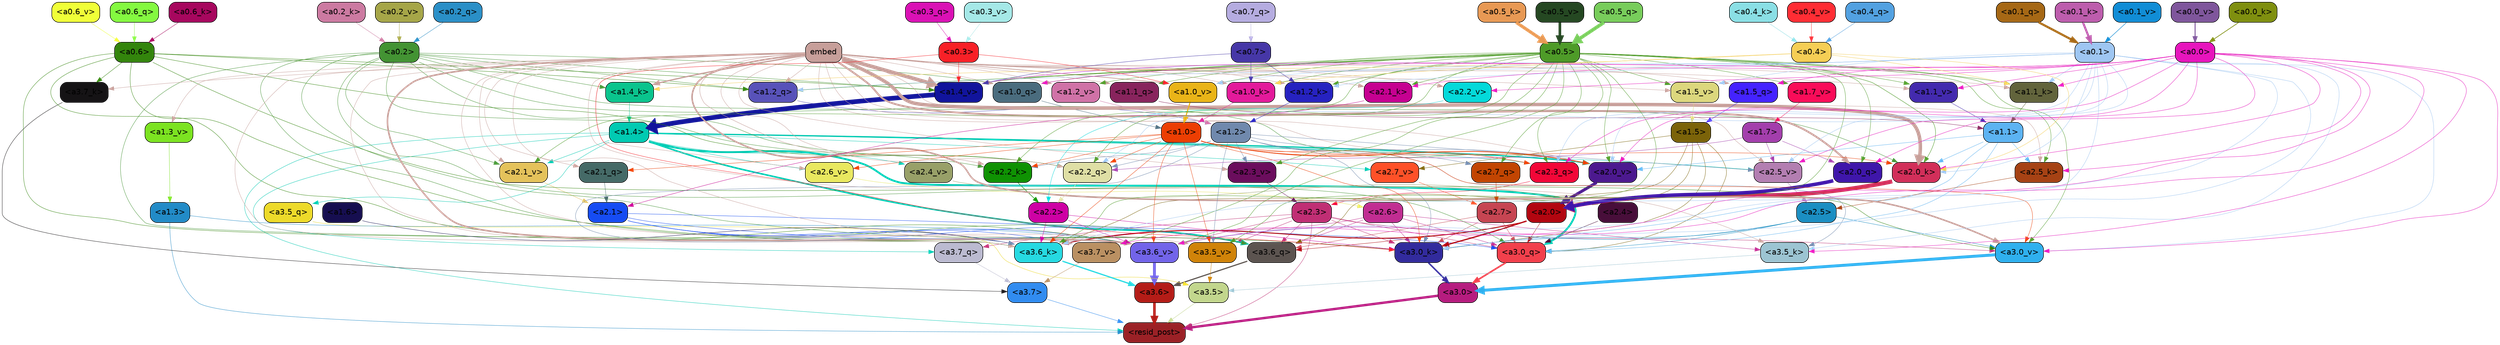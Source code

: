 strict digraph "" {
	graph [bgcolor=transparent,
		layout=dot,
		overlap=false,
		splines=true
	];
	"<a3.7>"	[color=black,
		fillcolor="#318cf0",
		fontname=Helvetica,
		shape=box,
		style="filled, rounded"];
	"<resid_post>"	[color=black,
		fillcolor="#9b2126",
		fontname=Helvetica,
		shape=box,
		style="filled, rounded"];
	"<a3.7>" -> "<resid_post>"	[color="#318cf0",
		penwidth=0.6239100098609924];
	"<a3.6>"	[color=black,
		fillcolor="#b41c17",
		fontname=Helvetica,
		shape=box,
		style="filled, rounded"];
	"<a3.6>" -> "<resid_post>"	[color="#b41c17",
		penwidth=4.569062113761902];
	"<a3.5>"	[color=black,
		fillcolor="#c2d68d",
		fontname=Helvetica,
		shape=box,
		style="filled, rounded"];
	"<a3.5>" -> "<resid_post>"	[color="#c2d68d",
		penwidth=0.6];
	"<a3.0>"	[color=black,
		fillcolor="#b61c7f",
		fontname=Helvetica,
		shape=box,
		style="filled, rounded"];
	"<a3.0>" -> "<resid_post>"	[color="#b61c7f",
		penwidth=4.283544182777405];
	"<a2.3>"	[color=black,
		fillcolor="#c02e74",
		fontname=Helvetica,
		shape=box,
		style="filled, rounded"];
	"<a2.3>" -> "<resid_post>"	[color="#c02e74",
		penwidth=0.6];
	"<a3.7_q>"	[color=black,
		fillcolor="#bbbad0",
		fontname=Helvetica,
		shape=box,
		style="filled, rounded"];
	"<a2.3>" -> "<a3.7_q>"	[color="#c02e74",
		penwidth=0.6];
	"<a3.6_q>"	[color=black,
		fillcolor="#5c5450",
		fontname=Helvetica,
		shape=box,
		style="filled, rounded"];
	"<a2.3>" -> "<a3.6_q>"	[color="#c02e74",
		penwidth=0.6];
	"<a3.0_q>"	[color=black,
		fillcolor="#f2404c",
		fontname=Helvetica,
		shape=box,
		style="filled, rounded"];
	"<a2.3>" -> "<a3.0_q>"	[color="#c02e74",
		penwidth=0.6];
	"<a3.0_k>"	[color=black,
		fillcolor="#322b9d",
		fontname=Helvetica,
		shape=box,
		style="filled, rounded"];
	"<a2.3>" -> "<a3.0_k>"	[color="#c02e74",
		penwidth=0.6];
	"<a3.6_v>"	[color=black,
		fillcolor="#7264e9",
		fontname=Helvetica,
		shape=box,
		style="filled, rounded"];
	"<a2.3>" -> "<a3.6_v>"	[color="#c02e74",
		penwidth=0.6];
	"<a3.5_v>"	[color=black,
		fillcolor="#d08309",
		fontname=Helvetica,
		shape=box,
		style="filled, rounded"];
	"<a2.3>" -> "<a3.5_v>"	[color="#c02e74",
		penwidth=0.6];
	"<a3.0_v>"	[color=black,
		fillcolor="#2fb0ee",
		fontname=Helvetica,
		shape=box,
		style="filled, rounded"];
	"<a2.3>" -> "<a3.0_v>"	[color="#c02e74",
		penwidth=0.6];
	"<a1.4>"	[color=black,
		fillcolor="#01cab2",
		fontname=Helvetica,
		shape=box,
		style="filled, rounded"];
	"<a1.4>" -> "<resid_post>"	[color="#01cab2",
		penwidth=0.6];
	"<a1.4>" -> "<a3.7_q>"	[color="#01cab2",
		penwidth=0.6];
	"<a1.4>" -> "<a3.6_q>"	[color="#01cab2",
		penwidth=2.7934007048606873];
	"<a3.5_q>"	[color=black,
		fillcolor="#edda2a",
		fontname=Helvetica,
		shape=box,
		style="filled, rounded"];
	"<a1.4>" -> "<a3.5_q>"	[color="#01cab2",
		penwidth=0.6];
	"<a1.4>" -> "<a3.0_q>"	[color="#01cab2",
		penwidth=3.340754985809326];
	"<a2.3_q>"	[color=black,
		fillcolor="#f20738",
		fontname=Helvetica,
		shape=box,
		style="filled, rounded"];
	"<a1.4>" -> "<a2.3_q>"	[color="#01cab2",
		penwidth=0.6];
	"<a2.7_v>"	[color=black,
		fillcolor="#fe5128",
		fontname=Helvetica,
		shape=box,
		style="filled, rounded"];
	"<a1.4>" -> "<a2.7_v>"	[color="#01cab2",
		penwidth=0.6];
	"<a2.6_v>"	[color=black,
		fillcolor="#e9e85f",
		fontname=Helvetica,
		shape=box,
		style="filled, rounded"];
	"<a1.4>" -> "<a2.6_v>"	[color="#01cab2",
		penwidth=0.6];
	"<a2.5_v>"	[color=black,
		fillcolor="#b37eb1",
		fontname=Helvetica,
		shape=box,
		style="filled, rounded"];
	"<a1.4>" -> "<a2.5_v>"	[color="#01cab2",
		penwidth=0.6];
	"<a2.4_v>"	[color=black,
		fillcolor="#98a068",
		fontname=Helvetica,
		shape=box,
		style="filled, rounded"];
	"<a1.4>" -> "<a2.4_v>"	[color="#01cab2",
		penwidth=0.6];
	"<a2.1_v>"	[color=black,
		fillcolor="#e4c25b",
		fontname=Helvetica,
		shape=box,
		style="filled, rounded"];
	"<a1.4>" -> "<a2.1_v>"	[color="#01cab2",
		penwidth=0.6];
	"<a2.0_v>"	[color=black,
		fillcolor="#4c198f",
		fontname=Helvetica,
		shape=box,
		style="filled, rounded"];
	"<a1.4>" -> "<a2.0_v>"	[color="#01cab2",
		penwidth=2.268759250640869];
	"<a1.3>"	[color=black,
		fillcolor="#228bc7",
		fontname=Helvetica,
		shape=box,
		style="filled, rounded"];
	"<a1.3>" -> "<resid_post>"	[color="#228bc7",
		penwidth=0.6];
	"<a1.3>" -> "<a3.6_v>"	[color="#228bc7",
		penwidth=0.6];
	"<a3.7_q>" -> "<a3.7>"	[color="#bbbad0",
		penwidth=0.6];
	"<a3.6_q>" -> "<a3.6>"	[color="#5c5450",
		penwidth=2.0347584784030914];
	"<a3.5_q>" -> "<a3.5>"	[color="#edda2a",
		penwidth=0.6];
	"<a3.0_q>" -> "<a3.0>"	[color="#f2404c",
		penwidth=2.8635367155075073];
	"<a3.7_k>"	[color=black,
		fillcolor="#151315",
		fontname=Helvetica,
		shape=box,
		style="filled, rounded"];
	"<a3.7_k>" -> "<a3.7>"	[color="#151315",
		penwidth=0.6];
	"<a3.6_k>"	[color=black,
		fillcolor="#26d9e1",
		fontname=Helvetica,
		shape=box,
		style="filled, rounded"];
	"<a3.6_k>" -> "<a3.6>"	[color="#26d9e1",
		penwidth=2.1760786175727844];
	"<a3.5_k>"	[color=black,
		fillcolor="#9cc4d2",
		fontname=Helvetica,
		shape=box,
		style="filled, rounded"];
	"<a3.5_k>" -> "<a3.5>"	[color="#9cc4d2",
		penwidth=0.6];
	"<a3.0_k>" -> "<a3.0>"	[color="#322b9d",
		penwidth=2.632905662059784];
	"<a3.7_v>"	[color=black,
		fillcolor="#ba9062",
		fontname=Helvetica,
		shape=box,
		style="filled, rounded"];
	"<a3.7_v>" -> "<a3.7>"	[color="#ba9062",
		penwidth=0.6];
	"<a3.6_v>" -> "<a3.6>"	[color="#7264e9",
		penwidth=4.981305837631226];
	"<a3.5_v>" -> "<a3.5>"	[color="#d08309",
		penwidth=0.6];
	"<a3.0_v>" -> "<a3.0>"	[color="#2fb0ee",
		penwidth=5.168330669403076];
	"<a2.7>"	[color=black,
		fillcolor="#c64552",
		fontname=Helvetica,
		shape=box,
		style="filled, rounded"];
	"<a2.7>" -> "<a3.6_q>"	[color="#c64552",
		penwidth=0.6];
	"<a2.7>" -> "<a3.0_q>"	[color="#c64552",
		penwidth=0.6];
	"<a2.7>" -> "<a3.0_k>"	[color="#c64552",
		penwidth=0.6];
	"<a2.6>"	[color=black,
		fillcolor="#c12d92",
		fontname=Helvetica,
		shape=box,
		style="filled, rounded"];
	"<a2.6>" -> "<a3.6_q>"	[color="#c12d92",
		penwidth=0.6];
	"<a2.6>" -> "<a3.0_q>"	[color="#c12d92",
		penwidth=0.6];
	"<a2.6>" -> "<a3.6_k>"	[color="#c12d92",
		penwidth=0.6];
	"<a2.6>" -> "<a3.5_k>"	[color="#c12d92",
		penwidth=0.6];
	"<a2.6>" -> "<a3.0_k>"	[color="#c12d92",
		penwidth=0.6];
	"<a2.1>"	[color=black,
		fillcolor="#164cf3",
		fontname=Helvetica,
		shape=box,
		style="filled, rounded"];
	"<a2.1>" -> "<a3.6_q>"	[color="#164cf3",
		penwidth=0.6];
	"<a2.1>" -> "<a3.0_q>"	[color="#164cf3",
		penwidth=0.6];
	"<a2.1>" -> "<a3.6_k>"	[color="#164cf3",
		penwidth=0.6];
	"<a2.1>" -> "<a3.0_k>"	[color="#164cf3",
		penwidth=0.6];
	"<a2.1>" -> "<a3.7_v>"	[color="#164cf3",
		penwidth=0.6];
	"<a2.1>" -> "<a3.6_v>"	[color="#164cf3",
		penwidth=0.6];
	"<a2.0>"	[color=black,
		fillcolor="#b20610",
		fontname=Helvetica,
		shape=box,
		style="filled, rounded"];
	"<a2.0>" -> "<a3.6_q>"	[color="#b20610",
		penwidth=0.6];
	"<a2.0>" -> "<a3.0_q>"	[color="#b20610",
		penwidth=0.6];
	"<a2.0>" -> "<a3.6_k>"	[color="#b20610",
		penwidth=1.6382827460765839];
	"<a2.0>" -> "<a3.0_k>"	[color="#b20610",
		penwidth=2.161143198609352];
	"<a1.5>"	[color=black,
		fillcolor="#7b6309",
		fontname=Helvetica,
		shape=box,
		style="filled, rounded"];
	"<a1.5>" -> "<a3.6_q>"	[color="#7b6309",
		penwidth=0.6];
	"<a1.5>" -> "<a3.0_q>"	[color="#7b6309",
		penwidth=0.6];
	"<a1.5>" -> "<a3.6_k>"	[color="#7b6309",
		penwidth=0.6];
	"<a1.5>" -> "<a3.0_k>"	[color="#7b6309",
		penwidth=0.6];
	"<a1.5>" -> "<a2.7_v>"	[color="#7b6309",
		penwidth=0.6];
	"<a0.2>"	[color=black,
		fillcolor="#439333",
		fontname=Helvetica,
		shape=box,
		style="filled, rounded"];
	"<a0.2>" -> "<a3.6_q>"	[color="#439333",
		penwidth=0.6];
	"<a0.2>" -> "<a3.0_q>"	[color="#439333",
		penwidth=0.6];
	"<a0.2>" -> "<a3.6_k>"	[color="#439333",
		penwidth=0.6];
	"<a0.2>" -> "<a3.0_k>"	[color="#439333",
		penwidth=0.6];
	"<a2.2_q>"	[color=black,
		fillcolor="#dfdfa5",
		fontname=Helvetica,
		shape=box,
		style="filled, rounded"];
	"<a0.2>" -> "<a2.2_q>"	[color="#439333",
		penwidth=0.6];
	"<a2.2_k>"	[color=black,
		fillcolor="#0f9203",
		fontname=Helvetica,
		shape=box,
		style="filled, rounded"];
	"<a0.2>" -> "<a2.2_k>"	[color="#439333",
		penwidth=0.6];
	"<a2.0_k>"	[color=black,
		fillcolor="#d22f5a",
		fontname=Helvetica,
		shape=box,
		style="filled, rounded"];
	"<a0.2>" -> "<a2.0_k>"	[color="#439333",
		penwidth=0.6];
	"<a0.2>" -> "<a2.1_v>"	[color="#439333",
		penwidth=0.6];
	"<a0.2>" -> "<a2.0_v>"	[color="#439333",
		penwidth=0.6];
	"<a1.2_q>"	[color=black,
		fillcolor="#5852b9",
		fontname=Helvetica,
		shape=box,
		style="filled, rounded"];
	"<a0.2>" -> "<a1.2_q>"	[color="#439333",
		penwidth=0.6];
	"<a1.0_q>"	[color=black,
		fillcolor="#4a6c7e",
		fontname=Helvetica,
		shape=box,
		style="filled, rounded"];
	"<a0.2>" -> "<a1.0_q>"	[color="#439333",
		penwidth=0.6];
	"<a1.4_k>"	[color=black,
		fillcolor="#0ac48d",
		fontname=Helvetica,
		shape=box,
		style="filled, rounded"];
	"<a0.2>" -> "<a1.4_k>"	[color="#439333",
		penwidth=0.6];
	"<a1.4_v>"	[color=black,
		fillcolor="#11149c",
		fontname=Helvetica,
		shape=box,
		style="filled, rounded"];
	"<a0.2>" -> "<a1.4_v>"	[color="#439333",
		penwidth=0.6];
	"<a2.5>"	[color=black,
		fillcolor="#1b8ec2",
		fontname=Helvetica,
		shape=box,
		style="filled, rounded"];
	"<a2.5>" -> "<a3.0_q>"	[color="#1b8ec2",
		penwidth=0.6];
	"<a2.5>" -> "<a3.0_k>"	[color="#1b8ec2",
		penwidth=0.6];
	"<a2.5>" -> "<a3.6_v>"	[color="#1b8ec2",
		penwidth=0.6];
	"<a2.5>" -> "<a3.0_v>"	[color="#1b8ec2",
		penwidth=0.6];
	"<a2.4>"	[color=black,
		fillcolor="#480e3a",
		fontname=Helvetica,
		shape=box,
		style="filled, rounded"];
	"<a2.4>" -> "<a3.0_q>"	[color="#480e3a",
		penwidth=0.6];
	"<a1.1>"	[color=black,
		fillcolor="#5cb3f2",
		fontname=Helvetica,
		shape=box,
		style="filled, rounded"];
	"<a1.1>" -> "<a3.0_q>"	[color="#5cb3f2",
		penwidth=0.6];
	"<a1.1>" -> "<a3.0_k>"	[color="#5cb3f2",
		penwidth=0.6];
	"<a2.5_k>"	[color=black,
		fillcolor="#a64214",
		fontname=Helvetica,
		shape=box,
		style="filled, rounded"];
	"<a1.1>" -> "<a2.5_k>"	[color="#5cb3f2",
		penwidth=0.6];
	"<a1.1>" -> "<a2.0_k>"	[color="#5cb3f2",
		penwidth=0.6];
	"<a1.1>" -> "<a2.0_v>"	[color="#5cb3f2",
		penwidth=0.6];
	"<a0.6>"	[color=black,
		fillcolor="#33850c",
		fontname=Helvetica,
		shape=box,
		style="filled, rounded"];
	"<a0.6>" -> "<a3.7_k>"	[color="#33850c",
		penwidth=0.6];
	"<a0.6>" -> "<a3.6_k>"	[color="#33850c",
		penwidth=0.6];
	"<a0.6>" -> "<a3.0_k>"	[color="#33850c",
		penwidth=0.6];
	"<a0.6>" -> "<a3.6_v>"	[color="#33850c",
		penwidth=0.6];
	"<a0.6>" -> "<a3.0_v>"	[color="#33850c",
		penwidth=0.6];
	"<a0.6>" -> "<a2.2_q>"	[color="#33850c",
		penwidth=0.6];
	"<a0.6>" -> "<a1.2_q>"	[color="#33850c",
		penwidth=0.6];
	"<a0.6>" -> "<a1.4_v>"	[color="#33850c",
		penwidth=0.6];
	embed	[color=black,
		fillcolor="#c79f9a",
		fontname=Helvetica,
		shape=box,
		style="filled, rounded"];
	embed -> "<a3.7_k>"	[color="#c79f9a",
		penwidth=0.6];
	embed -> "<a3.6_k>"	[color="#c79f9a",
		penwidth=0.6];
	embed -> "<a3.5_k>"	[color="#c79f9a",
		penwidth=0.6];
	embed -> "<a3.0_k>"	[color="#c79f9a",
		penwidth=0.6];
	embed -> "<a3.7_v>"	[color="#c79f9a",
		penwidth=0.6];
	embed -> "<a3.6_v>"	[color="#c79f9a",
		penwidth=2.7825746536254883];
	embed -> "<a3.5_v>"	[color="#c79f9a",
		penwidth=0.6];
	embed -> "<a3.0_v>"	[color="#c79f9a",
		penwidth=2.6950180530548096];
	embed -> "<a2.3_q>"	[color="#c79f9a",
		penwidth=0.6];
	embed -> "<a2.2_q>"	[color="#c79f9a",
		penwidth=0.6];
	"<a2.1_q>"	[color=black,
		fillcolor="#456a67",
		fontname=Helvetica,
		shape=box,
		style="filled, rounded"];
	embed -> "<a2.1_q>"	[color="#c79f9a",
		penwidth=0.6];
	"<a2.0_q>"	[color=black,
		fillcolor="#3f16aa",
		fontname=Helvetica,
		shape=box,
		style="filled, rounded"];
	embed -> "<a2.0_q>"	[color="#c79f9a",
		penwidth=3.305941343307495];
	embed -> "<a2.5_k>"	[color="#c79f9a",
		penwidth=0.6];
	embed -> "<a2.2_k>"	[color="#c79f9a",
		penwidth=0.6698317527770996];
	"<a2.1_k>"	[color=black,
		fillcolor="#c60191",
		fontname=Helvetica,
		shape=box,
		style="filled, rounded"];
	embed -> "<a2.1_k>"	[color="#c79f9a",
		penwidth=0.6];
	embed -> "<a2.0_k>"	[color="#c79f9a",
		penwidth=6.12570995092392];
	embed -> "<a2.6_v>"	[color="#c79f9a",
		penwidth=0.6];
	embed -> "<a2.5_v>"	[color="#c79f9a",
		penwidth=0.6];
	"<a2.3_v>"	[color=black,
		fillcolor="#6b0d5d",
		fontname=Helvetica,
		shape=box,
		style="filled, rounded"];
	embed -> "<a2.3_v>"	[color="#c79f9a",
		penwidth=0.6];
	"<a2.2_v>"	[color=black,
		fillcolor="#04d9da",
		fontname=Helvetica,
		shape=box,
		style="filled, rounded"];
	embed -> "<a2.2_v>"	[color="#c79f9a",
		penwidth=0.6];
	embed -> "<a2.1_v>"	[color="#c79f9a",
		penwidth=0.6];
	embed -> "<a2.0_v>"	[color="#c79f9a",
		penwidth=0.6];
	"<a1.5_q>"	[color=black,
		fillcolor="#4423ff",
		fontname=Helvetica,
		shape=box,
		style="filled, rounded"];
	embed -> "<a1.5_q>"	[color="#c79f9a",
		penwidth=0.6];
	embed -> "<a1.2_q>"	[color="#c79f9a",
		penwidth=0.6087074279785156];
	"<a1.1_q>"	[color=black,
		fillcolor="#88245d",
		fontname=Helvetica,
		shape=box,
		style="filled, rounded"];
	embed -> "<a1.1_q>"	[color="#c79f9a",
		penwidth=0.6];
	embed -> "<a1.0_q>"	[color="#c79f9a",
		penwidth=0.6];
	embed -> "<a1.4_k>"	[color="#c79f9a",
		penwidth=2.1858973503112793];
	"<a1.2_k>"	[color=black,
		fillcolor="#2622c0",
		fontname=Helvetica,
		shape=box,
		style="filled, rounded"];
	embed -> "<a1.2_k>"	[color="#c79f9a",
		penwidth=0.6];
	"<a1.1_k>"	[color=black,
		fillcolor="#62643c",
		fontname=Helvetica,
		shape=box,
		style="filled, rounded"];
	embed -> "<a1.1_k>"	[color="#c79f9a",
		penwidth=0.6];
	"<a1.0_k>"	[color=black,
		fillcolor="#e31a9b",
		fontname=Helvetica,
		shape=box,
		style="filled, rounded"];
	embed -> "<a1.0_k>"	[color="#c79f9a",
		penwidth=0.6];
	"<a1.5_v>"	[color=black,
		fillcolor="#dcd77d",
		fontname=Helvetica,
		shape=box,
		style="filled, rounded"];
	embed -> "<a1.5_v>"	[color="#c79f9a",
		penwidth=0.6];
	embed -> "<a1.4_v>"	[color="#c79f9a",
		penwidth=6.590077131986618];
	"<a1.3_v>"	[color=black,
		fillcolor="#7ce321",
		fontname=Helvetica,
		shape=box,
		style="filled, rounded"];
	embed -> "<a1.3_v>"	[color="#c79f9a",
		penwidth=0.6];
	"<a1.2_v>"	[color=black,
		fillcolor="#d072a7",
		fontname=Helvetica,
		shape=box,
		style="filled, rounded"];
	embed -> "<a1.2_v>"	[color="#c79f9a",
		penwidth=0.6];
	"<a1.1_v>"	[color=black,
		fillcolor="#432aae",
		fontname=Helvetica,
		shape=box,
		style="filled, rounded"];
	embed -> "<a1.1_v>"	[color="#c79f9a",
		penwidth=0.6];
	"<a1.0_v>"	[color=black,
		fillcolor="#e9b418",
		fontname=Helvetica,
		shape=box,
		style="filled, rounded"];
	embed -> "<a1.0_v>"	[color="#c79f9a",
		penwidth=1.2076449394226074];
	"<a2.2>"	[color=black,
		fillcolor="#ce01a4",
		fontname=Helvetica,
		shape=box,
		style="filled, rounded"];
	"<a2.2>" -> "<a3.6_k>"	[color="#ce01a4",
		penwidth=0.6];
	"<a2.2>" -> "<a3.0_k>"	[color="#ce01a4",
		penwidth=0.6];
	"<a2.2>" -> "<a3.6_v>"	[color="#ce01a4",
		penwidth=0.6];
	"<a1.6>"	[color=black,
		fillcolor="#160e50",
		fontname=Helvetica,
		shape=box,
		style="filled, rounded"];
	"<a1.6>" -> "<a3.6_k>"	[color="#160e50",
		penwidth=0.6];
	"<a1.2>"	[color=black,
		fillcolor="#7089ad",
		fontname=Helvetica,
		shape=box,
		style="filled, rounded"];
	"<a1.2>" -> "<a3.6_k>"	[color="#7089ad",
		penwidth=0.6];
	"<a1.2>" -> "<a3.5_k>"	[color="#7089ad",
		penwidth=0.6];
	"<a1.2>" -> "<a3.0_k>"	[color="#7089ad",
		penwidth=0.6];
	"<a1.2>" -> "<a3.5_v>"	[color="#7089ad",
		penwidth=0.6];
	"<a2.7_q>"	[color=black,
		fillcolor="#c24502",
		fontname=Helvetica,
		shape=box,
		style="filled, rounded"];
	"<a1.2>" -> "<a2.7_q>"	[color="#7089ad",
		penwidth=0.6];
	"<a1.2>" -> "<a2.2_q>"	[color="#7089ad",
		penwidth=0.6];
	"<a1.2>" -> "<a2.2_k>"	[color="#7089ad",
		penwidth=0.6];
	"<a1.2>" -> "<a2.5_v>"	[color="#7089ad",
		penwidth=0.6];
	"<a1.2>" -> "<a2.3_v>"	[color="#7089ad",
		penwidth=0.6];
	"<a1.2>" -> "<a2.0_v>"	[color="#7089ad",
		penwidth=0.6];
	"<a1.0>"	[color=black,
		fillcolor="#ec3e03",
		fontname=Helvetica,
		shape=box,
		style="filled, rounded"];
	"<a1.0>" -> "<a3.6_k>"	[color="#ec3e03",
		penwidth=0.6];
	"<a1.0>" -> "<a3.0_k>"	[color="#ec3e03",
		penwidth=0.6];
	"<a1.0>" -> "<a3.6_v>"	[color="#ec3e03",
		penwidth=0.6];
	"<a1.0>" -> "<a3.5_v>"	[color="#ec3e03",
		penwidth=0.6];
	"<a1.0>" -> "<a3.0_v>"	[color="#ec3e03",
		penwidth=0.6];
	"<a1.0>" -> "<a2.3_q>"	[color="#ec3e03",
		penwidth=0.6];
	"<a1.0>" -> "<a2.2_q>"	[color="#ec3e03",
		penwidth=0.6];
	"<a1.0>" -> "<a2.1_q>"	[color="#ec3e03",
		penwidth=0.6];
	"<a1.0>" -> "<a2.2_k>"	[color="#ec3e03",
		penwidth=0.6];
	"<a1.0>" -> "<a2.0_k>"	[color="#ec3e03",
		penwidth=0.6];
	"<a1.0>" -> "<a2.6_v>"	[color="#ec3e03",
		penwidth=0.6];
	"<a1.0>" -> "<a2.0_v>"	[color="#ec3e03",
		penwidth=1.2213096618652344];
	"<a0.5>"	[color=black,
		fillcolor="#4e9b28",
		fontname=Helvetica,
		shape=box,
		style="filled, rounded"];
	"<a0.5>" -> "<a3.6_k>"	[color="#4e9b28",
		penwidth=0.6];
	"<a0.5>" -> "<a3.7_v>"	[color="#4e9b28",
		penwidth=0.6];
	"<a0.5>" -> "<a3.6_v>"	[color="#4e9b28",
		penwidth=0.6];
	"<a0.5>" -> "<a3.5_v>"	[color="#4e9b28",
		penwidth=0.6];
	"<a0.5>" -> "<a3.0_v>"	[color="#4e9b28",
		penwidth=0.6];
	"<a0.5>" -> "<a2.7_q>"	[color="#4e9b28",
		penwidth=0.6];
	"<a0.5>" -> "<a2.3_q>"	[color="#4e9b28",
		penwidth=0.6];
	"<a0.5>" -> "<a2.2_q>"	[color="#4e9b28",
		penwidth=0.6];
	"<a0.5>" -> "<a2.0_q>"	[color="#4e9b28",
		penwidth=0.6];
	"<a0.5>" -> "<a2.5_k>"	[color="#4e9b28",
		penwidth=0.6];
	"<a0.5>" -> "<a2.2_k>"	[color="#4e9b28",
		penwidth=0.6];
	"<a0.5>" -> "<a2.1_k>"	[color="#4e9b28",
		penwidth=0.6];
	"<a0.5>" -> "<a2.0_k>"	[color="#4e9b28",
		penwidth=0.6900839805603027];
	"<a0.5>" -> "<a2.3_v>"	[color="#4e9b28",
		penwidth=0.6];
	"<a0.5>" -> "<a2.1_v>"	[color="#4e9b28",
		penwidth=0.6];
	"<a0.5>" -> "<a2.0_v>"	[color="#4e9b28",
		penwidth=0.6];
	"<a0.5>" -> "<a1.2_q>"	[color="#4e9b28",
		penwidth=0.6];
	"<a0.5>" -> "<a1.1_q>"	[color="#4e9b28",
		penwidth=0.6];
	"<a0.5>" -> "<a1.0_q>"	[color="#4e9b28",
		penwidth=0.6];
	"<a0.5>" -> "<a1.2_k>"	[color="#4e9b28",
		penwidth=0.6];
	"<a0.5>" -> "<a1.1_k>"	[color="#4e9b28",
		penwidth=0.6];
	"<a0.5>" -> "<a1.0_k>"	[color="#4e9b28",
		penwidth=0.6];
	"<a1.7_v>"	[color=black,
		fillcolor="#f90c59",
		fontname=Helvetica,
		shape=box,
		style="filled, rounded"];
	"<a0.5>" -> "<a1.7_v>"	[color="#4e9b28",
		penwidth=0.6];
	"<a0.5>" -> "<a1.5_v>"	[color="#4e9b28",
		penwidth=0.6];
	"<a0.5>" -> "<a1.4_v>"	[color="#4e9b28",
		penwidth=0.9985027313232422];
	"<a0.5>" -> "<a1.2_v>"	[color="#4e9b28",
		penwidth=0.6];
	"<a0.5>" -> "<a1.1_v>"	[color="#4e9b28",
		penwidth=0.6];
	"<a0.5>" -> "<a1.0_v>"	[color="#4e9b28",
		penwidth=0.6];
	"<a0.1>"	[color=black,
		fillcolor="#9ec6f2",
		fontname=Helvetica,
		shape=box,
		style="filled, rounded"];
	"<a0.1>" -> "<a3.6_k>"	[color="#9ec6f2",
		penwidth=0.6];
	"<a0.1>" -> "<a3.5_k>"	[color="#9ec6f2",
		penwidth=0.6];
	"<a0.1>" -> "<a3.0_k>"	[color="#9ec6f2",
		penwidth=0.6];
	"<a0.1>" -> "<a3.6_v>"	[color="#9ec6f2",
		penwidth=0.6];
	"<a0.1>" -> "<a3.0_v>"	[color="#9ec6f2",
		penwidth=0.6];
	"<a0.1>" -> "<a2.3_q>"	[color="#9ec6f2",
		penwidth=0.6];
	"<a0.1>" -> "<a2.2_q>"	[color="#9ec6f2",
		penwidth=0.6];
	"<a0.1>" -> "<a2.0_k>"	[color="#9ec6f2",
		penwidth=0.6];
	"<a0.1>" -> "<a2.5_v>"	[color="#9ec6f2",
		penwidth=0.6];
	"<a0.1>" -> "<a2.0_v>"	[color="#9ec6f2",
		penwidth=0.6];
	"<a0.1>" -> "<a1.2_q>"	[color="#9ec6f2",
		penwidth=0.6218185424804688];
	"<a0.1>" -> "<a1.2_k>"	[color="#9ec6f2",
		penwidth=0.6];
	"<a0.1>" -> "<a1.1_k>"	[color="#9ec6f2",
		penwidth=0.6];
	"<a0.1>" -> "<a1.5_v>"	[color="#9ec6f2",
		penwidth=0.6];
	"<a0.1>" -> "<a1.4_v>"	[color="#9ec6f2",
		penwidth=0.6];
	"<a0.1>" -> "<a1.0_v>"	[color="#9ec6f2",
		penwidth=0.6];
	"<a0.0>"	[color=black,
		fillcolor="#e715bd",
		fontname=Helvetica,
		shape=box,
		style="filled, rounded"];
	"<a0.0>" -> "<a3.5_k>"	[color="#e715bd",
		penwidth=0.6];
	"<a0.0>" -> "<a3.7_v>"	[color="#e715bd",
		penwidth=0.6];
	"<a0.0>" -> "<a3.6_v>"	[color="#e715bd",
		penwidth=0.6];
	"<a0.0>" -> "<a3.0_v>"	[color="#e715bd",
		penwidth=0.6];
	"<a0.0>" -> "<a2.3_q>"	[color="#e715bd",
		penwidth=0.6];
	"<a0.0>" -> "<a2.0_q>"	[color="#e715bd",
		penwidth=0.6];
	"<a0.0>" -> "<a2.5_k>"	[color="#e715bd",
		penwidth=0.6];
	"<a0.0>" -> "<a2.1_k>"	[color="#e715bd",
		penwidth=0.6];
	"<a0.0>" -> "<a2.0_k>"	[color="#e715bd",
		penwidth=0.6];
	"<a0.0>" -> "<a2.5_v>"	[color="#e715bd",
		penwidth=0.6];
	"<a0.0>" -> "<a2.2_v>"	[color="#e715bd",
		penwidth=0.6];
	"<a0.0>" -> "<a2.0_v>"	[color="#e715bd",
		penwidth=0.6];
	"<a0.0>" -> "<a1.5_q>"	[color="#e715bd",
		penwidth=0.6];
	"<a0.0>" -> "<a1.0_q>"	[color="#e715bd",
		penwidth=0.6];
	"<a0.0>" -> "<a1.1_k>"	[color="#e715bd",
		penwidth=0.6];
	"<a0.0>" -> "<a1.4_v>"	[color="#e715bd",
		penwidth=0.6];
	"<a0.0>" -> "<a1.1_v>"	[color="#e715bd",
		penwidth=0.6];
	"<a0.3>"	[color=black,
		fillcolor="#f82027",
		fontname=Helvetica,
		shape=box,
		style="filled, rounded"];
	"<a0.3>" -> "<a3.0_k>"	[color="#f82027",
		penwidth=0.6];
	"<a0.3>" -> "<a1.4_v>"	[color="#f82027",
		penwidth=0.6];
	"<a0.3>" -> "<a1.0_v>"	[color="#f82027",
		penwidth=0.6];
	"<a2.7_q>" -> "<a2.7>"	[color="#c24502",
		penwidth=0.6];
	"<a2.3_q>" -> "<a2.3>"	[color="#f20738",
		penwidth=0.6];
	"<a2.2_q>" -> "<a2.2>"	[color="#dfdfa5",
		penwidth=0.7553567886352539];
	"<a2.1_q>" -> "<a2.1>"	[color="#456a67",
		penwidth=0.6];
	"<a2.0_q>" -> "<a2.0>"	[color="#3f16aa",
		penwidth=6.256794691085815];
	"<a2.5_k>" -> "<a2.5>"	[color="#a64214",
		penwidth=0.6];
	"<a2.2_k>" -> "<a2.2>"	[color="#0f9203",
		penwidth=0.8854708671569824];
	"<a2.1_k>" -> "<a2.1>"	[color="#c60191",
		penwidth=0.6];
	"<a2.0_k>" -> "<a2.0>"	[color="#d22f5a",
		penwidth=7.231504917144775];
	"<a2.7_v>" -> "<a2.7>"	[color="#fe5128",
		penwidth=0.6];
	"<a2.6_v>" -> "<a2.6>"	[color="#e9e85f",
		penwidth=0.6];
	"<a2.5_v>" -> "<a2.5>"	[color="#b37eb1",
		penwidth=0.6];
	"<a2.4_v>" -> "<a2.4>"	[color="#98a068",
		penwidth=0.6];
	"<a2.3_v>" -> "<a2.3>"	[color="#6b0d5d",
		penwidth=0.6];
	"<a2.2_v>" -> "<a2.2>"	[color="#04d9da",
		penwidth=0.6];
	"<a2.1_v>" -> "<a2.1>"	[color="#e4c25b",
		penwidth=0.6];
	"<a2.0_v>" -> "<a2.0>"	[color="#4c198f",
		penwidth=5.231471925973892];
	"<a1.7>"	[color=black,
		fillcolor="#a33eac",
		fontname=Helvetica,
		shape=box,
		style="filled, rounded"];
	"<a1.7>" -> "<a2.2_q>"	[color="#a33eac",
		penwidth=0.6];
	"<a1.7>" -> "<a2.0_q>"	[color="#a33eac",
		penwidth=0.6];
	"<a1.7>" -> "<a2.5_v>"	[color="#a33eac",
		penwidth=0.6];
	"<a0.4>"	[color=black,
		fillcolor="#f5ce55",
		fontname=Helvetica,
		shape=box,
		style="filled, rounded"];
	"<a0.4>" -> "<a2.0_k>"	[color="#f5ce55",
		penwidth=0.6];
	"<a0.4>" -> "<a1.4_k>"	[color="#f5ce55",
		penwidth=0.6];
	"<a0.4>" -> "<a1.1_k>"	[color="#f5ce55",
		penwidth=0.6];
	"<a0.4>" -> "<a1.0_k>"	[color="#f5ce55",
		penwidth=0.6];
	"<a1.5_q>" -> "<a1.5>"	[color="#4423ff",
		penwidth=0.6];
	"<a1.2_q>" -> "<a1.2>"	[color="#5852b9",
		penwidth=0.6];
	"<a1.1_q>" -> "<a1.1>"	[color="#88245d",
		penwidth=0.6];
	"<a1.0_q>" -> "<a1.0>"	[color="#4a6c7e",
		penwidth=0.6];
	"<a1.4_k>" -> "<a1.4>"	[color="#0ac48d",
		penwidth=0.6];
	"<a1.2_k>" -> "<a1.2>"	[color="#2622c0",
		penwidth=0.6];
	"<a1.1_k>" -> "<a1.1>"	[color="#62643c",
		penwidth=0.6];
	"<a1.0_k>" -> "<a1.0>"	[color="#e31a9b",
		penwidth=0.6];
	"<a1.7_v>" -> "<a1.7>"	[color="#f90c59",
		penwidth=0.6];
	"<a1.5_v>" -> "<a1.5>"	[color="#dcd77d",
		penwidth=0.6];
	"<a1.4_v>" -> "<a1.4>"	[color="#11149c",
		penwidth=8.36684274673462];
	"<a1.3_v>" -> "<a1.3>"	[color="#7ce321",
		penwidth=0.6];
	"<a1.2_v>" -> "<a1.2>"	[color="#d072a7",
		penwidth=0.6];
	"<a1.1_v>" -> "<a1.1>"	[color="#432aae",
		penwidth=0.6];
	"<a1.0_v>" -> "<a1.0>"	[color="#e9b418",
		penwidth=1.9665732383728027];
	"<a0.7>"	[color=black,
		fillcolor="#4637a7",
		fontname=Helvetica,
		shape=box,
		style="filled, rounded"];
	"<a0.7>" -> "<a1.2_k>"	[color="#4637a7",
		penwidth=0.6];
	"<a0.7>" -> "<a1.0_k>"	[color="#4637a7",
		penwidth=0.6];
	"<a0.7>" -> "<a1.4_v>"	[color="#4637a7",
		penwidth=0.6];
	"<a0.7_q>"	[color=black,
		fillcolor="#b5ace0",
		fontname=Helvetica,
		shape=box,
		style="filled, rounded"];
	"<a0.7_q>" -> "<a0.7>"	[color="#b5ace0",
		penwidth=0.6];
	"<a0.6_q>"	[color=black,
		fillcolor="#84f940",
		fontname=Helvetica,
		shape=box,
		style="filled, rounded"];
	"<a0.6_q>" -> "<a0.6>"	[color="#84f940",
		penwidth=0.6];
	"<a0.5_q>"	[color=black,
		fillcolor="#78cd5b",
		fontname=Helvetica,
		shape=box,
		style="filled, rounded"];
	"<a0.5_q>" -> "<a0.5>"	[color="#78cd5b",
		penwidth=6.156635046005249];
	"<a0.4_q>"	[color=black,
		fillcolor="#52a1e1",
		fontname=Helvetica,
		shape=box,
		style="filled, rounded"];
	"<a0.4_q>" -> "<a0.4>"	[color="#52a1e1",
		penwidth=0.6];
	"<a0.3_q>"	[color=black,
		fillcolor="#da11b5",
		fontname=Helvetica,
		shape=box,
		style="filled, rounded"];
	"<a0.3_q>" -> "<a0.3>"	[color="#da11b5",
		penwidth=0.6];
	"<a0.2_q>"	[color=black,
		fillcolor="#2a8fc7",
		fontname=Helvetica,
		shape=box,
		style="filled, rounded"];
	"<a0.2_q>" -> "<a0.2>"	[color="#2a8fc7",
		penwidth=0.6];
	"<a0.1_q>"	[color=black,
		fillcolor="#a66815",
		fontname=Helvetica,
		shape=box,
		style="filled, rounded"];
	"<a0.1_q>" -> "<a0.1>"	[color="#a66815",
		penwidth=3.795884132385254];
	"<a0.6_k>"	[color=black,
		fillcolor="#a7075e",
		fontname=Helvetica,
		shape=box,
		style="filled, rounded"];
	"<a0.6_k>" -> "<a0.6>"	[color="#a7075e",
		penwidth=0.6];
	"<a0.5_k>"	[color=black,
		fillcolor="#e89954",
		fontname=Helvetica,
		shape=box,
		style="filled, rounded"];
	"<a0.5_k>" -> "<a0.5>"	[color="#e89954",
		penwidth=5.603226900100708];
	"<a0.4_k>"	[color=black,
		fillcolor="#8adfe5",
		fontname=Helvetica,
		shape=box,
		style="filled, rounded"];
	"<a0.4_k>" -> "<a0.4>"	[color="#8adfe5",
		penwidth=0.6];
	"<a0.2_k>"	[color=black,
		fillcolor="#cc7aa1",
		fontname=Helvetica,
		shape=box,
		style="filled, rounded"];
	"<a0.2_k>" -> "<a0.2>"	[color="#cc7aa1",
		penwidth=0.6];
	"<a0.1_k>"	[color=black,
		fillcolor="#bd5dad",
		fontname=Helvetica,
		shape=box,
		style="filled, rounded"];
	"<a0.1_k>" -> "<a0.1>"	[color="#bd5dad",
		penwidth=3.7429747581481934];
	"<a0.0_k>"	[color=black,
		fillcolor="#7f8f0f",
		fontname=Helvetica,
		shape=box,
		style="filled, rounded"];
	"<a0.0_k>" -> "<a0.0>"	[color="#7f8f0f",
		penwidth=1.106727123260498];
	"<a0.6_v>"	[color=black,
		fillcolor="#f0ff38",
		fontname=Helvetica,
		shape=box,
		style="filled, rounded"];
	"<a0.6_v>" -> "<a0.6>"	[color="#f0ff38",
		penwidth=0.6];
	"<a0.5_v>"	[color=black,
		fillcolor="#254822",
		fontname=Helvetica,
		shape=box,
		style="filled, rounded"];
	"<a0.5_v>" -> "<a0.5>"	[color="#254822",
		penwidth=4.667354106903076];
	"<a0.4_v>"	[color=black,
		fillcolor="#ff2d34",
		fontname=Helvetica,
		shape=box,
		style="filled, rounded"];
	"<a0.4_v>" -> "<a0.4>"	[color="#ff2d34",
		penwidth=0.6];
	"<a0.3_v>"	[color=black,
		fillcolor="#a5e8e7",
		fontname=Helvetica,
		shape=box,
		style="filled, rounded"];
	"<a0.3_v>" -> "<a0.3>"	[color="#a5e8e7",
		penwidth=0.6];
	"<a0.2_v>"	[color=black,
		fillcolor="#a6a648",
		fontname=Helvetica,
		shape=box,
		style="filled, rounded"];
	"<a0.2_v>" -> "<a0.2>"	[color="#a6a648",
		penwidth=0.6];
	"<a0.1_v>"	[color=black,
		fillcolor="#118dd6",
		fontname=Helvetica,
		shape=box,
		style="filled, rounded"];
	"<a0.1_v>" -> "<a0.1>"	[color="#118dd6",
		penwidth=0.8298110961914062];
	"<a0.0_v>"	[color=black,
		fillcolor="#7f569c",
		fontname=Helvetica,
		shape=box,
		style="filled, rounded"];
	"<a0.0_v>" -> "<a0.0>"	[color="#7f569c",
		penwidth=1.7084956169128418];
}
